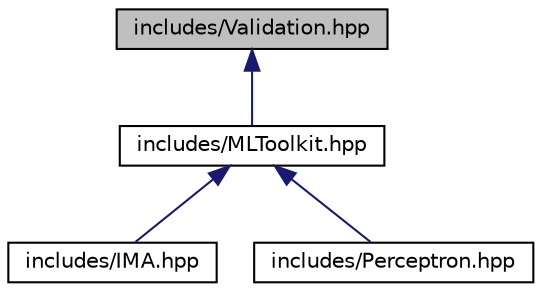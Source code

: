 digraph "includes/Validation.hpp"
{
  edge [fontname="Helvetica",fontsize="10",labelfontname="Helvetica",labelfontsize="10"];
  node [fontname="Helvetica",fontsize="10",shape=record];
  Node23 [label="includes/Validation.hpp",height=0.2,width=0.4,color="black", fillcolor="grey75", style="filled", fontcolor="black"];
  Node23 -> Node24 [dir="back",color="midnightblue",fontsize="10",style="solid",fontname="Helvetica"];
  Node24 [label="includes/MLToolkit.hpp",height=0.2,width=0.4,color="black", fillcolor="white", style="filled",URL="$_m_l_toolkit_8hpp.html"];
  Node24 -> Node25 [dir="back",color="midnightblue",fontsize="10",style="solid",fontname="Helvetica"];
  Node25 [label="includes/IMA.hpp",height=0.2,width=0.4,color="black", fillcolor="white", style="filled",URL="$_i_m_a_8hpp.html"];
  Node24 -> Node26 [dir="back",color="midnightblue",fontsize="10",style="solid",fontname="Helvetica"];
  Node26 [label="includes/Perceptron.hpp",height=0.2,width=0.4,color="black", fillcolor="white", style="filled",URL="$_perceptron_8hpp.html"];
}
